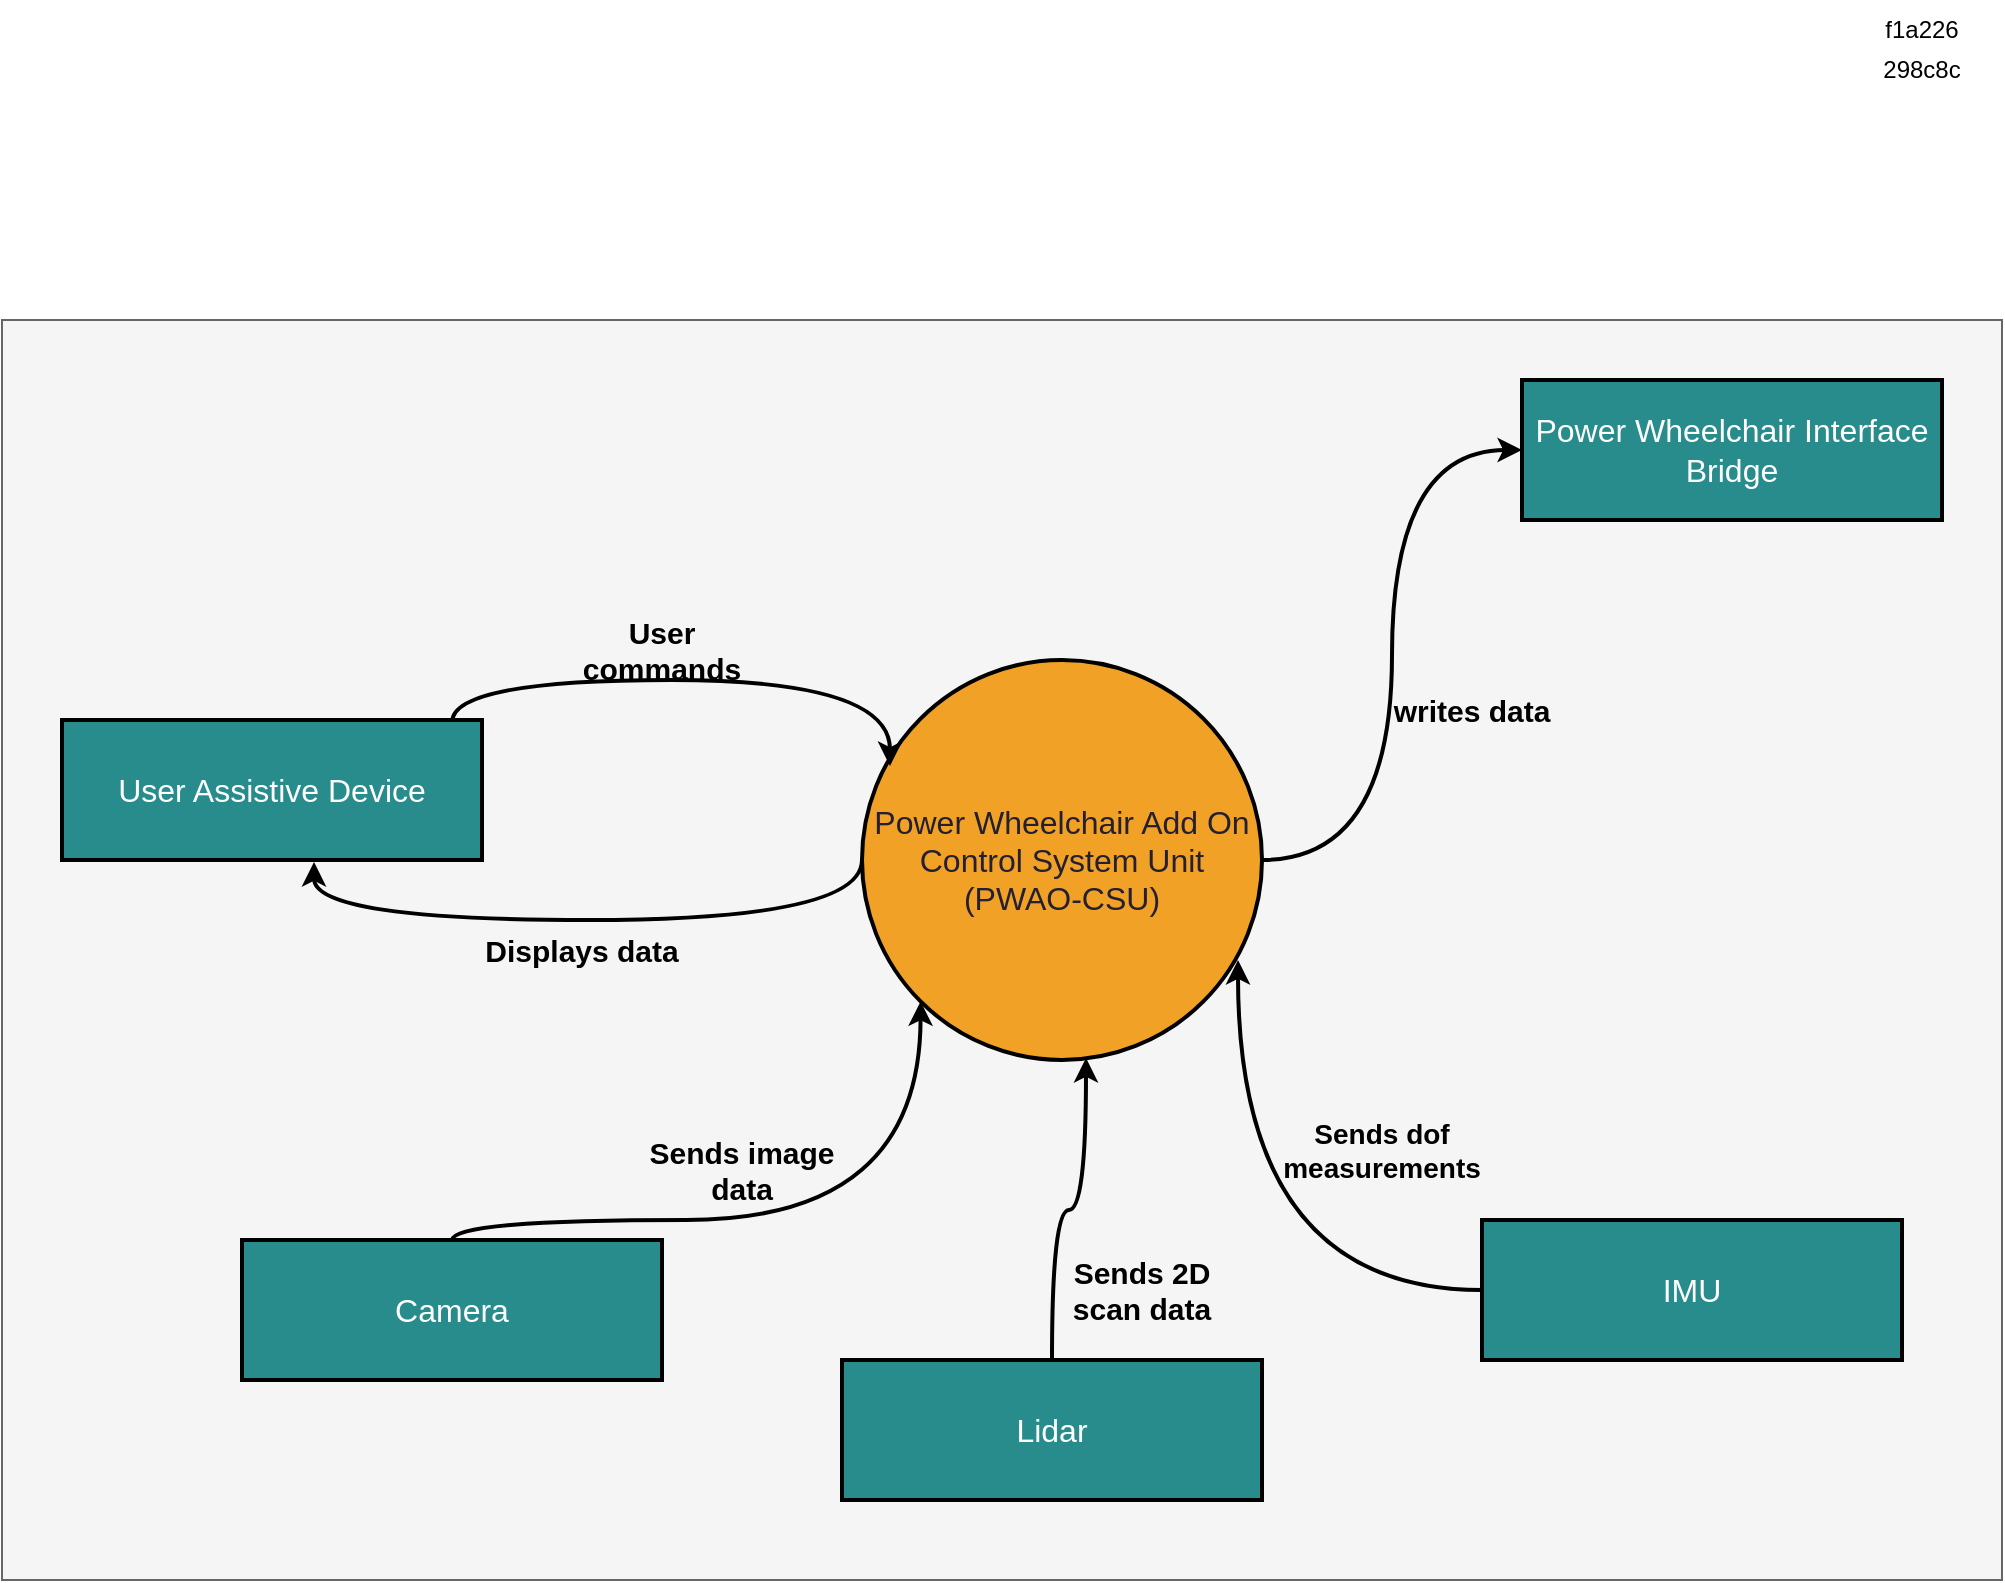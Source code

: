 <mxfile version="24.6.4" type="github">
  <diagram name="Page-1" id="mF5-1dpCMwhVGof68q4r">
    <mxGraphModel dx="2163" dy="685" grid="1" gridSize="10" guides="1" tooltips="1" connect="1" arrows="1" fold="1" page="1" pageScale="1" pageWidth="850" pageHeight="1100" math="0" shadow="0">
      <root>
        <mxCell id="0" />
        <mxCell id="1" parent="0" />
        <mxCell id="zigAFtEpw4mqAntyXrkb-2" value="" style="rounded=0;whiteSpace=wrap;html=1;fillColor=#f5f5f5;strokeColor=#666666;fontColor=#333333;" parent="1" vertex="1">
          <mxGeometry x="-260" y="340" width="1000" height="630" as="geometry" />
        </mxCell>
        <mxCell id="1jMmflOh6GedlvBDHYe3-15" style="edgeStyle=orthogonalEdgeStyle;rounded=0;orthogonalLoop=1;jettySize=auto;html=1;entryX=0;entryY=0.5;entryDx=0;entryDy=0;curved=1;strokeWidth=2;" parent="1" source="1jMmflOh6GedlvBDHYe3-3" target="1jMmflOh6GedlvBDHYe3-11" edge="1">
          <mxGeometry relative="1" as="geometry" />
        </mxCell>
        <mxCell id="1jMmflOh6GedlvBDHYe3-3" value="&lt;font color=&quot;#241f31&quot; style=&quot;font-size: 16px;&quot;&gt;Power Wheelchair Add On&lt;br&gt;Control System Unit (PWAO-CSU)&lt;/font&gt;" style="ellipse;whiteSpace=wrap;html=1;aspect=fixed;fillColor=#f1a226;strokeColor=#000000;strokeWidth=2;" parent="1" vertex="1">
          <mxGeometry x="170" y="510" width="200" height="200" as="geometry" />
        </mxCell>
        <mxCell id="1jMmflOh6GedlvBDHYe3-4" value="f1a226" style="text;html=1;align=center;verticalAlign=middle;whiteSpace=wrap;rounded=0;" parent="1" vertex="1">
          <mxGeometry x="670" y="180" width="60" height="30" as="geometry" />
        </mxCell>
        <mxCell id="1jMmflOh6GedlvBDHYe3-5" value="298c8c" style="text;html=1;align=center;verticalAlign=middle;whiteSpace=wrap;rounded=0;" parent="1" vertex="1">
          <mxGeometry x="670" y="200" width="60" height="30" as="geometry" />
        </mxCell>
        <mxCell id="1jMmflOh6GedlvBDHYe3-12" style="edgeStyle=orthogonalEdgeStyle;rounded=0;orthogonalLoop=1;jettySize=auto;html=1;curved=1;exitX=0.929;exitY=0.014;exitDx=0;exitDy=0;exitPerimeter=0;entryX=0.07;entryY=0.265;entryDx=0;entryDy=0;entryPerimeter=0;strokeWidth=2;" parent="1" source="1jMmflOh6GedlvBDHYe3-7" target="1jMmflOh6GedlvBDHYe3-3" edge="1">
          <mxGeometry relative="1" as="geometry">
            <Array as="points">
              <mxPoint x="-35" y="520" />
              <mxPoint x="184" y="520" />
            </Array>
          </mxGeometry>
        </mxCell>
        <mxCell id="1jMmflOh6GedlvBDHYe3-7" value="&lt;font style=&quot;font-size: 16px;&quot; color=&quot;#ffffff&quot;&gt;User Assistive Device&lt;br&gt;&lt;/font&gt;" style="rounded=0;whiteSpace=wrap;html=1;fillColor=#298c8c;strokeWidth=2;" parent="1" vertex="1">
          <mxGeometry x="-230" y="540" width="210" height="70" as="geometry" />
        </mxCell>
        <mxCell id="1jMmflOh6GedlvBDHYe3-10" value="&lt;font style=&quot;font-size: 16px;&quot; color=&quot;#ffffff&quot;&gt;IMU&lt;/font&gt;" style="rounded=0;whiteSpace=wrap;html=1;fillColor=#298c8c;strokeWidth=2;" parent="1" vertex="1">
          <mxGeometry x="480" y="790" width="210" height="70" as="geometry" />
        </mxCell>
        <mxCell id="1jMmflOh6GedlvBDHYe3-11" value="&lt;font style=&quot;font-size: 16px;&quot; color=&quot;#ffffff&quot;&gt;Power Wheelchair Interface Bridge&lt;br&gt;&lt;/font&gt;" style="rounded=0;whiteSpace=wrap;html=1;fillColor=#298c8c;strokeWidth=2;" parent="1" vertex="1">
          <mxGeometry x="500" y="370" width="210" height="70" as="geometry" />
        </mxCell>
        <mxCell id="1jMmflOh6GedlvBDHYe3-13" style="edgeStyle=orthogonalEdgeStyle;rounded=0;orthogonalLoop=1;jettySize=auto;html=1;exitX=0;exitY=0.5;exitDx=0;exitDy=0;entryX=0.6;entryY=1.014;entryDx=0;entryDy=0;entryPerimeter=0;curved=1;strokeWidth=2;" parent="1" source="1jMmflOh6GedlvBDHYe3-3" target="1jMmflOh6GedlvBDHYe3-7" edge="1">
          <mxGeometry relative="1" as="geometry">
            <Array as="points">
              <mxPoint x="170" y="640" />
              <mxPoint x="-104" y="640" />
            </Array>
          </mxGeometry>
        </mxCell>
        <mxCell id="1jMmflOh6GedlvBDHYe3-18" value="&lt;font style=&quot;font-size: 15px;&quot;&gt;&lt;b&gt;User commands&lt;br&gt;&lt;/b&gt;&lt;/font&gt;" style="text;html=1;align=center;verticalAlign=middle;whiteSpace=wrap;rounded=0;" parent="1" vertex="1">
          <mxGeometry x="20" y="490" width="100" height="30" as="geometry" />
        </mxCell>
        <mxCell id="1jMmflOh6GedlvBDHYe3-19" value="&lt;font style=&quot;font-size: 15px;&quot;&gt;&lt;b&gt;Displays data&lt;br&gt;&lt;/b&gt;&lt;/font&gt;" style="text;html=1;align=center;verticalAlign=middle;whiteSpace=wrap;rounded=0;" parent="1" vertex="1">
          <mxGeometry x="-20" y="640" width="100" height="30" as="geometry" />
        </mxCell>
        <mxCell id="1jMmflOh6GedlvBDHYe3-20" value="&lt;font style=&quot;font-size: 14px;&quot;&gt;&lt;b&gt;Sends dof measurements&lt;br&gt;&lt;/b&gt;&lt;/font&gt;" style="text;html=1;align=center;verticalAlign=middle;whiteSpace=wrap;rounded=0;" parent="1" vertex="1">
          <mxGeometry x="380" y="740" width="100" height="30" as="geometry" />
        </mxCell>
        <mxCell id="1jMmflOh6GedlvBDHYe3-21" value="&lt;font style=&quot;font-size: 15px;&quot;&gt;&lt;b&gt;writes data&lt;br&gt;&lt;/b&gt;&lt;/font&gt;" style="text;html=1;align=center;verticalAlign=middle;whiteSpace=wrap;rounded=0;" parent="1" vertex="1">
          <mxGeometry x="425" y="520" width="100" height="30" as="geometry" />
        </mxCell>
        <mxCell id="4Q-SPtRwmX-QPYnWq9ld-1" value="&lt;font style=&quot;font-size: 16px;&quot; color=&quot;#ffffff&quot;&gt;Lidar&lt;/font&gt;" style="rounded=0;whiteSpace=wrap;html=1;fillColor=#298c8c;strokeWidth=2;" parent="1" vertex="1">
          <mxGeometry x="160" y="860" width="210" height="70" as="geometry" />
        </mxCell>
        <mxCell id="4Q-SPtRwmX-QPYnWq9ld-3" style="edgeStyle=orthogonalEdgeStyle;rounded=0;orthogonalLoop=1;jettySize=auto;html=1;entryX=0;entryY=1;entryDx=0;entryDy=0;curved=1;strokeWidth=2;" parent="1" source="4Q-SPtRwmX-QPYnWq9ld-2" target="1jMmflOh6GedlvBDHYe3-3" edge="1">
          <mxGeometry relative="1" as="geometry">
            <Array as="points">
              <mxPoint x="-35" y="790" />
              <mxPoint x="199" y="790" />
            </Array>
          </mxGeometry>
        </mxCell>
        <mxCell id="4Q-SPtRwmX-QPYnWq9ld-2" value="&lt;font style=&quot;font-size: 16px;&quot; color=&quot;#ffffff&quot;&gt;Camera&lt;/font&gt;" style="rounded=0;whiteSpace=wrap;html=1;fillColor=#298c8c;strokeWidth=2;" parent="1" vertex="1">
          <mxGeometry x="-140" y="800" width="210" height="70" as="geometry" />
        </mxCell>
        <mxCell id="4Q-SPtRwmX-QPYnWq9ld-4" style="edgeStyle=orthogonalEdgeStyle;rounded=0;orthogonalLoop=1;jettySize=auto;html=1;entryX=0.56;entryY=0.995;entryDx=0;entryDy=0;entryPerimeter=0;strokeWidth=2;curved=1;" parent="1" source="4Q-SPtRwmX-QPYnWq9ld-1" target="1jMmflOh6GedlvBDHYe3-3" edge="1">
          <mxGeometry relative="1" as="geometry" />
        </mxCell>
        <mxCell id="4Q-SPtRwmX-QPYnWq9ld-5" style="edgeStyle=orthogonalEdgeStyle;rounded=0;orthogonalLoop=1;jettySize=auto;html=1;entryX=0.94;entryY=0.75;entryDx=0;entryDy=0;entryPerimeter=0;strokeWidth=2;curved=1;" parent="1" source="1jMmflOh6GedlvBDHYe3-10" target="1jMmflOh6GedlvBDHYe3-3" edge="1">
          <mxGeometry relative="1" as="geometry" />
        </mxCell>
        <mxCell id="4Q-SPtRwmX-QPYnWq9ld-6" value="&lt;font style=&quot;font-size: 15px;&quot;&gt;&lt;b&gt;Sends 2D scan data&lt;br&gt;&lt;/b&gt;&lt;/font&gt;" style="text;html=1;align=center;verticalAlign=middle;whiteSpace=wrap;rounded=0;" parent="1" vertex="1">
          <mxGeometry x="260" y="810" width="100" height="30" as="geometry" />
        </mxCell>
        <mxCell id="4Q-SPtRwmX-QPYnWq9ld-7" value="&lt;font style=&quot;font-size: 15px;&quot;&gt;&lt;b&gt;Sends image data&lt;br&gt;&lt;/b&gt;&lt;/font&gt;" style="text;html=1;align=center;verticalAlign=middle;whiteSpace=wrap;rounded=0;" parent="1" vertex="1">
          <mxGeometry x="60" y="750" width="100" height="30" as="geometry" />
        </mxCell>
      </root>
    </mxGraphModel>
  </diagram>
</mxfile>
